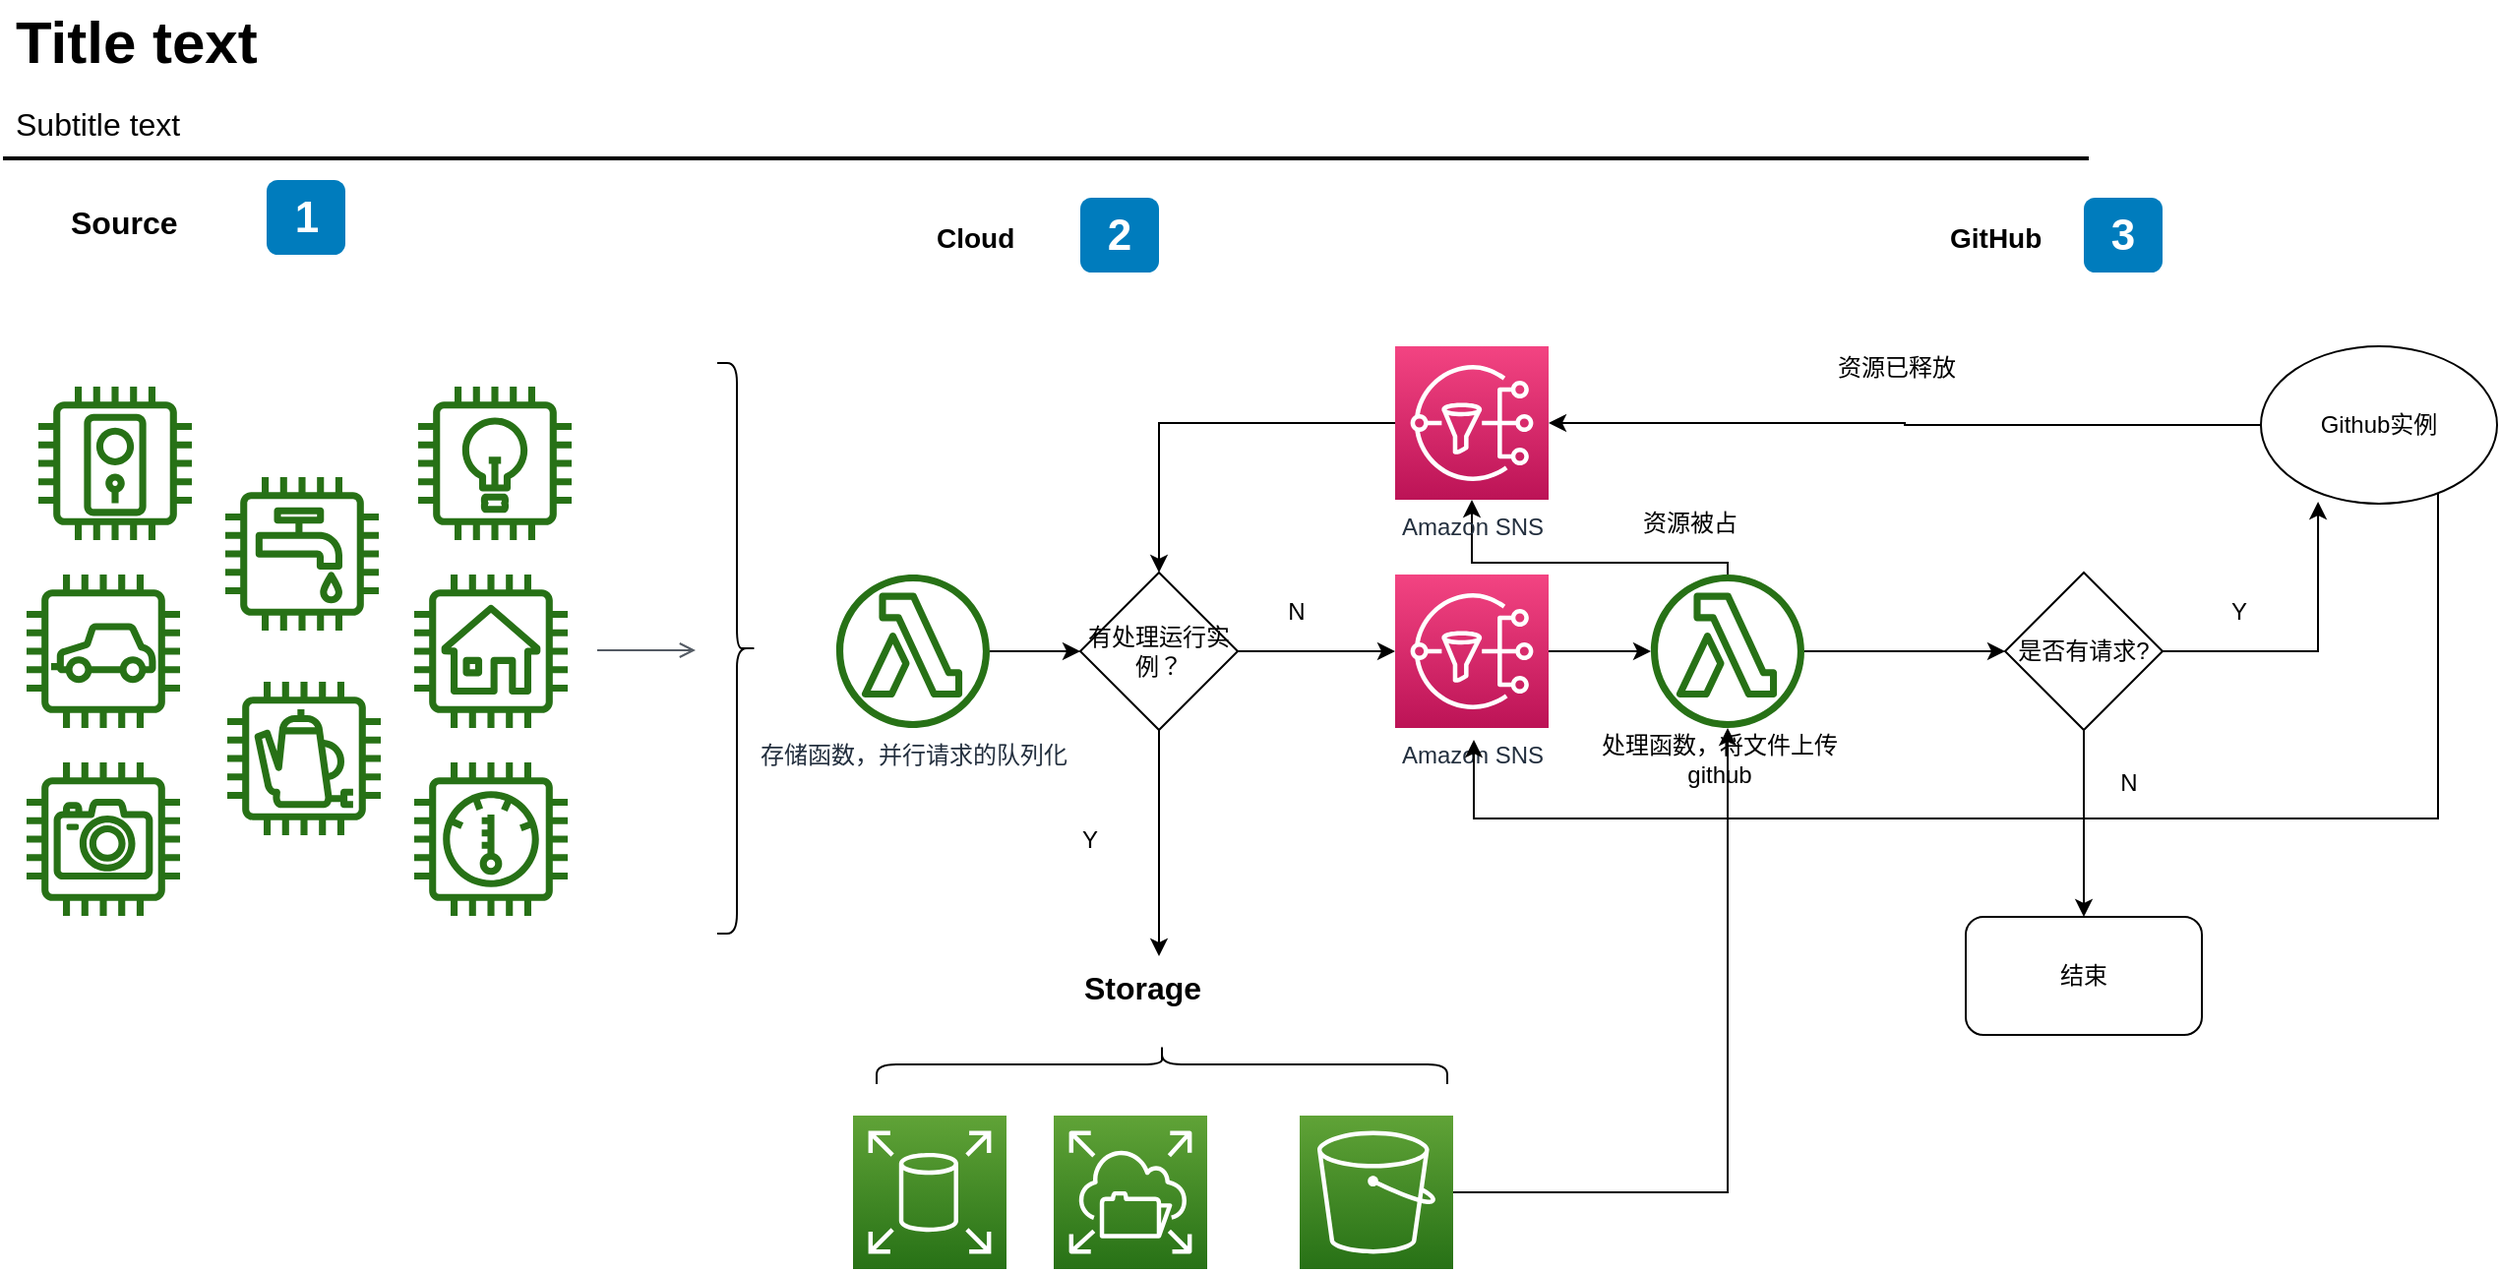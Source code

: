 <mxfile version="13.7.8" type="github">
  <diagram id="Ht1M8jgEwFfnCIfOTk4-" name="Page-1">
    <mxGraphModel dx="1033" dy="489" grid="1" gridSize="10" guides="1" tooltips="1" connect="1" arrows="1" fold="1" page="1" pageScale="1" pageWidth="1169" pageHeight="827" math="0" shadow="0">
      <root>
        <mxCell id="0" />
        <mxCell id="1" parent="0" />
        <mxCell id="-QjtrjUzRDEMRZ5MF8oH-1" value="" style="outlineConnect=0;fontColor=#232F3E;gradientColor=none;fillColor=#277116;strokeColor=none;dashed=0;verticalLabelPosition=bottom;verticalAlign=top;align=center;html=1;fontSize=12;fontStyle=0;aspect=fixed;pointerEvents=1;shape=mxgraph.aws4.door_lock;" parent="1" vertex="1">
          <mxGeometry x="70.5" y="260.5" width="78" height="78" as="geometry" />
        </mxCell>
        <mxCell id="-QjtrjUzRDEMRZ5MF8oH-2" value="" style="outlineConnect=0;fontColor=#232F3E;gradientColor=none;fillColor=#277116;strokeColor=none;dashed=0;verticalLabelPosition=bottom;verticalAlign=top;align=center;html=1;fontSize=12;fontStyle=0;aspect=fixed;pointerEvents=1;shape=mxgraph.aws4.car;" parent="1" vertex="1">
          <mxGeometry x="64.5" y="356" width="78" height="78" as="geometry" />
        </mxCell>
        <mxCell id="-QjtrjUzRDEMRZ5MF8oH-3" value="" style="outlineConnect=0;fontColor=#232F3E;gradientColor=none;fillColor=#277116;strokeColor=none;dashed=0;verticalLabelPosition=bottom;verticalAlign=top;align=center;html=1;fontSize=12;fontStyle=0;aspect=fixed;pointerEvents=1;shape=mxgraph.aws4.camera;" parent="1" vertex="1">
          <mxGeometry x="64.5" y="451.5" width="78" height="78" as="geometry" />
        </mxCell>
        <mxCell id="-QjtrjUzRDEMRZ5MF8oH-4" value="" style="outlineConnect=0;fontColor=#232F3E;gradientColor=none;fillColor=#277116;strokeColor=none;dashed=0;verticalLabelPosition=bottom;verticalAlign=top;align=center;html=1;fontSize=12;fontStyle=0;aspect=fixed;pointerEvents=1;shape=mxgraph.aws4.utility;" parent="1" vertex="1">
          <mxGeometry x="165.5" y="306.5" width="78" height="78" as="geometry" />
        </mxCell>
        <mxCell id="-QjtrjUzRDEMRZ5MF8oH-5" value="" style="outlineConnect=0;fontColor=#232F3E;gradientColor=none;fillColor=#277116;strokeColor=none;dashed=0;verticalLabelPosition=bottom;verticalAlign=top;align=center;html=1;fontSize=12;fontStyle=0;aspect=fixed;pointerEvents=1;shape=mxgraph.aws4.coffee_pot;" parent="1" vertex="1">
          <mxGeometry x="166.5" y="410.5" width="78" height="78" as="geometry" />
        </mxCell>
        <mxCell id="-QjtrjUzRDEMRZ5MF8oH-6" value="" style="outlineConnect=0;fontColor=#232F3E;gradientColor=none;fillColor=#277116;strokeColor=none;dashed=0;verticalLabelPosition=bottom;verticalAlign=top;align=center;html=1;fontSize=12;fontStyle=0;aspect=fixed;pointerEvents=1;shape=mxgraph.aws4.lightbulb;" parent="1" vertex="1">
          <mxGeometry x="263.5" y="260.5" width="78" height="78" as="geometry" />
        </mxCell>
        <mxCell id="-QjtrjUzRDEMRZ5MF8oH-7" value="" style="outlineConnect=0;fontColor=#232F3E;gradientColor=none;fillColor=#277116;strokeColor=none;dashed=0;verticalLabelPosition=bottom;verticalAlign=top;align=center;html=1;fontSize=12;fontStyle=0;aspect=fixed;pointerEvents=1;shape=mxgraph.aws4.house;" parent="1" vertex="1">
          <mxGeometry x="261.5" y="356" width="78" height="78" as="geometry" />
        </mxCell>
        <mxCell id="-QjtrjUzRDEMRZ5MF8oH-8" value="" style="outlineConnect=0;fontColor=#232F3E;gradientColor=none;fillColor=#277116;strokeColor=none;dashed=0;verticalLabelPosition=bottom;verticalAlign=top;align=center;html=1;fontSize=12;fontStyle=0;aspect=fixed;pointerEvents=1;shape=mxgraph.aws4.thermostat;" parent="1" vertex="1">
          <mxGeometry x="261.5" y="451.5" width="78" height="78" as="geometry" />
        </mxCell>
        <mxCell id="-QjtrjUzRDEMRZ5MF8oH-9" value="1" style="rounded=1;whiteSpace=wrap;html=1;fillColor=#007CBD;strokeColor=none;fontColor=#FFFFFF;fontStyle=1;fontSize=22;" parent="1" vertex="1">
          <mxGeometry x="186.5" y="155.5" width="40" height="38" as="geometry" />
        </mxCell>
        <mxCell id="xczNBgGI-uwzAUfV26Tc-15" style="edgeStyle=orthogonalEdgeStyle;rounded=0;orthogonalLoop=1;jettySize=auto;html=1;entryX=0;entryY=0.5;entryDx=0;entryDy=0;" edge="1" parent="1" source="-QjtrjUzRDEMRZ5MF8oH-11" target="xczNBgGI-uwzAUfV26Tc-14">
          <mxGeometry relative="1" as="geometry" />
        </mxCell>
        <mxCell id="-QjtrjUzRDEMRZ5MF8oH-11" value="存储函数，并行请求的队列化" style="outlineConnect=0;fontColor=#232F3E;gradientColor=none;fillColor=#277116;strokeColor=none;dashed=0;verticalLabelPosition=bottom;verticalAlign=top;align=center;html=1;fontSize=12;fontStyle=0;aspect=fixed;pointerEvents=1;shape=mxgraph.aws4.lambda_function;" parent="1" vertex="1">
          <mxGeometry x="476" y="356" width="78" height="78" as="geometry" />
        </mxCell>
        <mxCell id="xczNBgGI-uwzAUfV26Tc-12" style="edgeStyle=orthogonalEdgeStyle;rounded=0;orthogonalLoop=1;jettySize=auto;html=1;" edge="1" parent="1" source="-QjtrjUzRDEMRZ5MF8oH-24" target="xczNBgGI-uwzAUfV26Tc-8">
          <mxGeometry relative="1" as="geometry" />
        </mxCell>
        <mxCell id="-QjtrjUzRDEMRZ5MF8oH-24" value="Amazon SNS" style="outlineConnect=0;fontColor=#232F3E;gradientColor=#F34482;gradientDirection=north;fillColor=#BC1356;strokeColor=#ffffff;dashed=0;verticalLabelPosition=bottom;verticalAlign=top;align=center;html=1;fontSize=12;fontStyle=0;aspect=fixed;shape=mxgraph.aws4.resourceIcon;resIcon=mxgraph.aws4.sns;" parent="1" vertex="1">
          <mxGeometry x="760" y="356" width="78" height="78" as="geometry" />
        </mxCell>
        <mxCell id="-QjtrjUzRDEMRZ5MF8oH-27" value="2" style="rounded=1;whiteSpace=wrap;html=1;fillColor=#007CBD;strokeColor=none;fontColor=#FFFFFF;fontStyle=1;fontSize=22;" parent="1" vertex="1">
          <mxGeometry x="600" y="164.5" width="40" height="38" as="geometry" />
        </mxCell>
        <mxCell id="-QjtrjUzRDEMRZ5MF8oH-47" value="Title text" style="text;html=1;resizable=0;points=[];autosize=1;align=left;verticalAlign=top;spacingTop=-4;fontSize=30;fontStyle=1" parent="1" vertex="1">
          <mxGeometry x="56.5" y="64.5" width="130" height="40" as="geometry" />
        </mxCell>
        <mxCell id="-QjtrjUzRDEMRZ5MF8oH-48" value="Subtitle text&lt;br style=&quot;font-size: 16px&quot;&gt;" style="text;html=1;resizable=0;points=[];autosize=1;align=left;verticalAlign=top;spacingTop=-4;fontSize=16;" parent="1" vertex="1">
          <mxGeometry x="56.5" y="114.5" width="100" height="20" as="geometry" />
        </mxCell>
        <mxCell id="-QjtrjUzRDEMRZ5MF8oH-49" value="&lt;div&gt;Source&lt;/div&gt;" style="text;html=1;resizable=0;points=[];autosize=1;align=left;verticalAlign=top;spacingTop=-4;fontSize=16;fontStyle=1" parent="1" vertex="1">
          <mxGeometry x="84.5" y="164.5" width="80" height="20" as="geometry" />
        </mxCell>
        <mxCell id="SCVMTBWpLvtzJIhz15lM-1" value="" style="line;strokeWidth=2;html=1;fontSize=14;" parent="1" vertex="1">
          <mxGeometry x="52.5" y="139.5" width="1060" height="10" as="geometry" />
        </mxCell>
        <mxCell id="SCVMTBWpLvtzJIhz15lM-2" value="Cloud" style="text;html=1;resizable=0;points=[];autosize=1;align=left;verticalAlign=top;spacingTop=-4;fontSize=14;fontStyle=1" parent="1" vertex="1">
          <mxGeometry x="525" y="173.5" width="60" height="20" as="geometry" />
        </mxCell>
        <mxCell id="SCVMTBWpLvtzJIhz15lM-3" value="" style="edgeStyle=orthogonalEdgeStyle;html=1;endArrow=open;elbow=vertical;startArrow=none;endFill=0;strokeColor=#545B64;rounded=0;fontSize=14;" parent="1" edge="1">
          <mxGeometry width="100" relative="1" as="geometry">
            <mxPoint x="354.5" y="394.5" as="sourcePoint" />
            <mxPoint x="404.5" y="394.5" as="targetPoint" />
          </mxGeometry>
        </mxCell>
        <mxCell id="SCVMTBWpLvtzJIhz15lM-5" value="" style="shape=curlyBracket;whiteSpace=wrap;html=1;rounded=1;fontSize=14;rotation=-180;" parent="1" vertex="1">
          <mxGeometry x="415.5" y="248.5" width="20" height="290" as="geometry" />
        </mxCell>
        <mxCell id="SCVMTBWpLvtzJIhz15lM-21" value="&lt;div&gt;Storage&lt;/div&gt;" style="text;html=1;resizable=0;points=[];autosize=1;align=left;verticalAlign=top;spacingTop=-4;fontSize=16;fontStyle=1" parent="1" vertex="1">
          <mxGeometry x="600" y="554" width="90" height="20" as="geometry" />
        </mxCell>
        <mxCell id="xczNBgGI-uwzAUfV26Tc-1" value="" style="shape=curlyBracket;whiteSpace=wrap;html=1;rounded=1;fontSize=14;rotation=90;" vertex="1" parent="1">
          <mxGeometry x="631.5" y="460" width="20" height="290" as="geometry" />
        </mxCell>
        <mxCell id="xczNBgGI-uwzAUfV26Tc-4" value="" style="endArrow=classic;html=1;exitX=0.5;exitY=1;exitDx=0;exitDy=0;" edge="1" parent="1" source="xczNBgGI-uwzAUfV26Tc-14">
          <mxGeometry width="50" height="50" relative="1" as="geometry">
            <mxPoint x="640" y="460" as="sourcePoint" />
            <mxPoint x="640" y="550" as="targetPoint" />
          </mxGeometry>
        </mxCell>
        <mxCell id="xczNBgGI-uwzAUfV26Tc-5" value="" style="outlineConnect=0;fontColor=#232F3E;gradientColor=#60A337;gradientDirection=north;fillColor=#277116;strokeColor=#ffffff;dashed=0;verticalLabelPosition=bottom;verticalAlign=top;align=center;html=1;fontSize=12;fontStyle=0;aspect=fixed;shape=mxgraph.aws4.resourceIcon;resIcon=mxgraph.aws4.elastic_block_store;" vertex="1" parent="1">
          <mxGeometry x="484.5" y="631" width="78" height="78" as="geometry" />
        </mxCell>
        <mxCell id="xczNBgGI-uwzAUfV26Tc-6" value="" style="outlineConnect=0;fontColor=#232F3E;gradientColor=#60A337;gradientDirection=north;fillColor=#277116;strokeColor=#ffffff;dashed=0;verticalLabelPosition=bottom;verticalAlign=top;align=center;html=1;fontSize=12;fontStyle=0;aspect=fixed;shape=mxgraph.aws4.resourceIcon;resIcon=mxgraph.aws4.elastic_file_system;" vertex="1" parent="1">
          <mxGeometry x="586.5" y="631" width="78" height="78" as="geometry" />
        </mxCell>
        <mxCell id="xczNBgGI-uwzAUfV26Tc-40" style="edgeStyle=orthogonalEdgeStyle;rounded=0;orthogonalLoop=1;jettySize=auto;html=1;" edge="1" parent="1" source="xczNBgGI-uwzAUfV26Tc-7" target="xczNBgGI-uwzAUfV26Tc-8">
          <mxGeometry relative="1" as="geometry" />
        </mxCell>
        <mxCell id="xczNBgGI-uwzAUfV26Tc-7" value="" style="outlineConnect=0;fontColor=#232F3E;gradientColor=#60A337;gradientDirection=north;fillColor=#277116;strokeColor=#ffffff;dashed=0;verticalLabelPosition=bottom;verticalAlign=top;align=center;html=1;fontSize=12;fontStyle=0;aspect=fixed;shape=mxgraph.aws4.resourceIcon;resIcon=mxgraph.aws4.s3;" vertex="1" parent="1">
          <mxGeometry x="711.5" y="631" width="78" height="78" as="geometry" />
        </mxCell>
        <mxCell id="xczNBgGI-uwzAUfV26Tc-31" style="edgeStyle=orthogonalEdgeStyle;rounded=0;orthogonalLoop=1;jettySize=auto;html=1;" edge="1" parent="1" source="xczNBgGI-uwzAUfV26Tc-8" target="xczNBgGI-uwzAUfV26Tc-24">
          <mxGeometry relative="1" as="geometry">
            <Array as="points">
              <mxPoint x="929" y="350" />
              <mxPoint x="799" y="350" />
            </Array>
          </mxGeometry>
        </mxCell>
        <mxCell id="xczNBgGI-uwzAUfV26Tc-37" style="edgeStyle=orthogonalEdgeStyle;rounded=0;orthogonalLoop=1;jettySize=auto;html=1;entryX=0;entryY=0.5;entryDx=0;entryDy=0;" edge="1" parent="1" source="xczNBgGI-uwzAUfV26Tc-8" target="xczNBgGI-uwzAUfV26Tc-36">
          <mxGeometry relative="1" as="geometry" />
        </mxCell>
        <mxCell id="xczNBgGI-uwzAUfV26Tc-8" value="&lt;div&gt;&lt;br&gt;&lt;/div&gt;" style="outlineConnect=0;fontColor=#232F3E;gradientColor=none;fillColor=#277116;strokeColor=none;dashed=0;verticalLabelPosition=bottom;verticalAlign=top;align=center;html=1;fontSize=12;fontStyle=0;aspect=fixed;pointerEvents=1;shape=mxgraph.aws4.lambda_function;" vertex="1" parent="1">
          <mxGeometry x="890" y="356" width="78" height="78" as="geometry" />
        </mxCell>
        <mxCell id="xczNBgGI-uwzAUfV26Tc-16" style="edgeStyle=orthogonalEdgeStyle;rounded=0;orthogonalLoop=1;jettySize=auto;html=1;" edge="1" parent="1" source="xczNBgGI-uwzAUfV26Tc-14" target="-QjtrjUzRDEMRZ5MF8oH-24">
          <mxGeometry relative="1" as="geometry" />
        </mxCell>
        <mxCell id="xczNBgGI-uwzAUfV26Tc-14" value="有处理运行实例？" style="rhombus;whiteSpace=wrap;html=1;" vertex="1" parent="1">
          <mxGeometry x="600" y="355" width="80" height="80" as="geometry" />
        </mxCell>
        <mxCell id="xczNBgGI-uwzAUfV26Tc-17" value="处理函数，将文件上传github" style="text;html=1;strokeColor=none;fillColor=none;align=center;verticalAlign=middle;whiteSpace=wrap;rounded=0;" vertex="1" parent="1">
          <mxGeometry x="860" y="440" width="130" height="20" as="geometry" />
        </mxCell>
        <mxCell id="xczNBgGI-uwzAUfV26Tc-19" value="N" style="text;html=1;strokeColor=none;fillColor=none;align=center;verticalAlign=middle;whiteSpace=wrap;rounded=0;" vertex="1" parent="1">
          <mxGeometry x="690" y="364.5" width="40" height="20" as="geometry" />
        </mxCell>
        <mxCell id="xczNBgGI-uwzAUfV26Tc-20" value="Y" style="text;html=1;strokeColor=none;fillColor=none;align=center;verticalAlign=middle;whiteSpace=wrap;rounded=0;" vertex="1" parent="1">
          <mxGeometry x="585" y="480.5" width="40" height="20" as="geometry" />
        </mxCell>
        <mxCell id="xczNBgGI-uwzAUfV26Tc-21" value="3" style="rounded=1;whiteSpace=wrap;html=1;fillColor=#007CBD;strokeColor=none;fontColor=#FFFFFF;fontStyle=1;fontSize=22;" vertex="1" parent="1">
          <mxGeometry x="1110" y="164.5" width="40" height="38" as="geometry" />
        </mxCell>
        <mxCell id="xczNBgGI-uwzAUfV26Tc-22" value="GitHub" style="text;html=1;resizable=0;points=[];autosize=1;align=left;verticalAlign=top;spacingTop=-4;fontSize=14;fontStyle=1" vertex="1" parent="1">
          <mxGeometry x="1040" y="173.5" width="70" height="20" as="geometry" />
        </mxCell>
        <mxCell id="xczNBgGI-uwzAUfV26Tc-28" style="edgeStyle=orthogonalEdgeStyle;rounded=0;orthogonalLoop=1;jettySize=auto;html=1;entryX=1;entryY=0.5;entryDx=0;entryDy=0;entryPerimeter=0;" edge="1" parent="1" source="xczNBgGI-uwzAUfV26Tc-23" target="xczNBgGI-uwzAUfV26Tc-24">
          <mxGeometry relative="1" as="geometry" />
        </mxCell>
        <mxCell id="xczNBgGI-uwzAUfV26Tc-35" style="edgeStyle=orthogonalEdgeStyle;rounded=0;orthogonalLoop=1;jettySize=auto;html=1;" edge="1" parent="1" source="xczNBgGI-uwzAUfV26Tc-23">
          <mxGeometry relative="1" as="geometry">
            <mxPoint x="800" y="440" as="targetPoint" />
            <Array as="points">
              <mxPoint x="1290" y="480" />
              <mxPoint x="800" y="480" />
            </Array>
          </mxGeometry>
        </mxCell>
        <mxCell id="xczNBgGI-uwzAUfV26Tc-23" value="Github实例" style="ellipse;whiteSpace=wrap;html=1;" vertex="1" parent="1">
          <mxGeometry x="1200" y="240" width="120" height="80" as="geometry" />
        </mxCell>
        <mxCell id="xczNBgGI-uwzAUfV26Tc-33" style="edgeStyle=orthogonalEdgeStyle;rounded=0;orthogonalLoop=1;jettySize=auto;html=1;entryX=0.5;entryY=0;entryDx=0;entryDy=0;" edge="1" parent="1" source="xczNBgGI-uwzAUfV26Tc-24" target="xczNBgGI-uwzAUfV26Tc-14">
          <mxGeometry relative="1" as="geometry" />
        </mxCell>
        <mxCell id="xczNBgGI-uwzAUfV26Tc-24" value="Amazon SNS" style="outlineConnect=0;fontColor=#232F3E;gradientColor=#F34482;gradientDirection=north;fillColor=#BC1356;strokeColor=#ffffff;dashed=0;verticalLabelPosition=bottom;verticalAlign=top;align=center;html=1;fontSize=12;fontStyle=0;aspect=fixed;shape=mxgraph.aws4.resourceIcon;resIcon=mxgraph.aws4.sns;" vertex="1" parent="1">
          <mxGeometry x="760" y="240" width="78" height="78" as="geometry" />
        </mxCell>
        <mxCell id="xczNBgGI-uwzAUfV26Tc-29" value="资源已释放" style="text;html=1;strokeColor=none;fillColor=none;align=center;verticalAlign=middle;whiteSpace=wrap;rounded=0;" vertex="1" parent="1">
          <mxGeometry x="930" y="240.5" width="170" height="20" as="geometry" />
        </mxCell>
        <mxCell id="xczNBgGI-uwzAUfV26Tc-32" value="资源被占" style="text;html=1;strokeColor=none;fillColor=none;align=center;verticalAlign=middle;whiteSpace=wrap;rounded=0;" vertex="1" parent="1">
          <mxGeometry x="870" y="320" width="80" height="20" as="geometry" />
        </mxCell>
        <mxCell id="xczNBgGI-uwzAUfV26Tc-38" style="edgeStyle=orthogonalEdgeStyle;rounded=0;orthogonalLoop=1;jettySize=auto;html=1;entryX=0.242;entryY=0.988;entryDx=0;entryDy=0;entryPerimeter=0;" edge="1" parent="1" source="xczNBgGI-uwzAUfV26Tc-36" target="xczNBgGI-uwzAUfV26Tc-23">
          <mxGeometry relative="1" as="geometry" />
        </mxCell>
        <mxCell id="xczNBgGI-uwzAUfV26Tc-42" style="edgeStyle=orthogonalEdgeStyle;rounded=0;orthogonalLoop=1;jettySize=auto;html=1;" edge="1" parent="1" source="xczNBgGI-uwzAUfV26Tc-36" target="xczNBgGI-uwzAUfV26Tc-41">
          <mxGeometry relative="1" as="geometry" />
        </mxCell>
        <mxCell id="xczNBgGI-uwzAUfV26Tc-36" value="是否有请求?" style="rhombus;whiteSpace=wrap;html=1;" vertex="1" parent="1">
          <mxGeometry x="1070" y="355" width="80" height="80" as="geometry" />
        </mxCell>
        <mxCell id="xczNBgGI-uwzAUfV26Tc-39" value="Y" style="text;html=1;strokeColor=none;fillColor=none;align=center;verticalAlign=middle;whiteSpace=wrap;rounded=0;" vertex="1" parent="1">
          <mxGeometry x="1169" y="365" width="40" height="20" as="geometry" />
        </mxCell>
        <mxCell id="xczNBgGI-uwzAUfV26Tc-41" value="结束" style="rounded=1;whiteSpace=wrap;html=1;" vertex="1" parent="1">
          <mxGeometry x="1050" y="530" width="120" height="60" as="geometry" />
        </mxCell>
        <mxCell id="xczNBgGI-uwzAUfV26Tc-43" value="N" style="text;html=1;strokeColor=none;fillColor=none;align=center;verticalAlign=middle;whiteSpace=wrap;rounded=0;" vertex="1" parent="1">
          <mxGeometry x="1113" y="452" width="40" height="20" as="geometry" />
        </mxCell>
      </root>
    </mxGraphModel>
  </diagram>
</mxfile>
